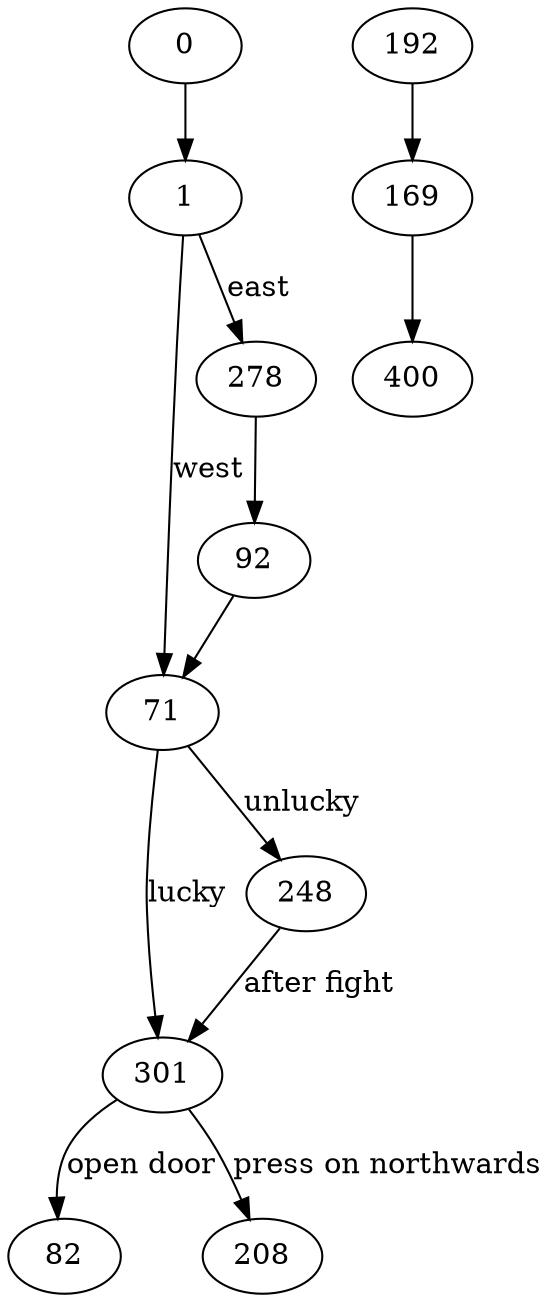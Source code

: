 /* https://dagrejs.github.io/project/dagre-d3/latest/demo/interactive-demo.html */
digraph {
  0 -> 1

  1 -> 71 [label="west"]
  1 -> 278 [label="east"]

  71 -> 301 [label="lucky"]
  71 -> 248 [label="unlucky"]

  92 -> 71

  248 -> 301 [label="after fight"]

  278 -> 92

  169 -> 400

  192 -> 169

  301 -> 82 [label="open door"]
  301 -> 208 [label="press on northwards"]
}

